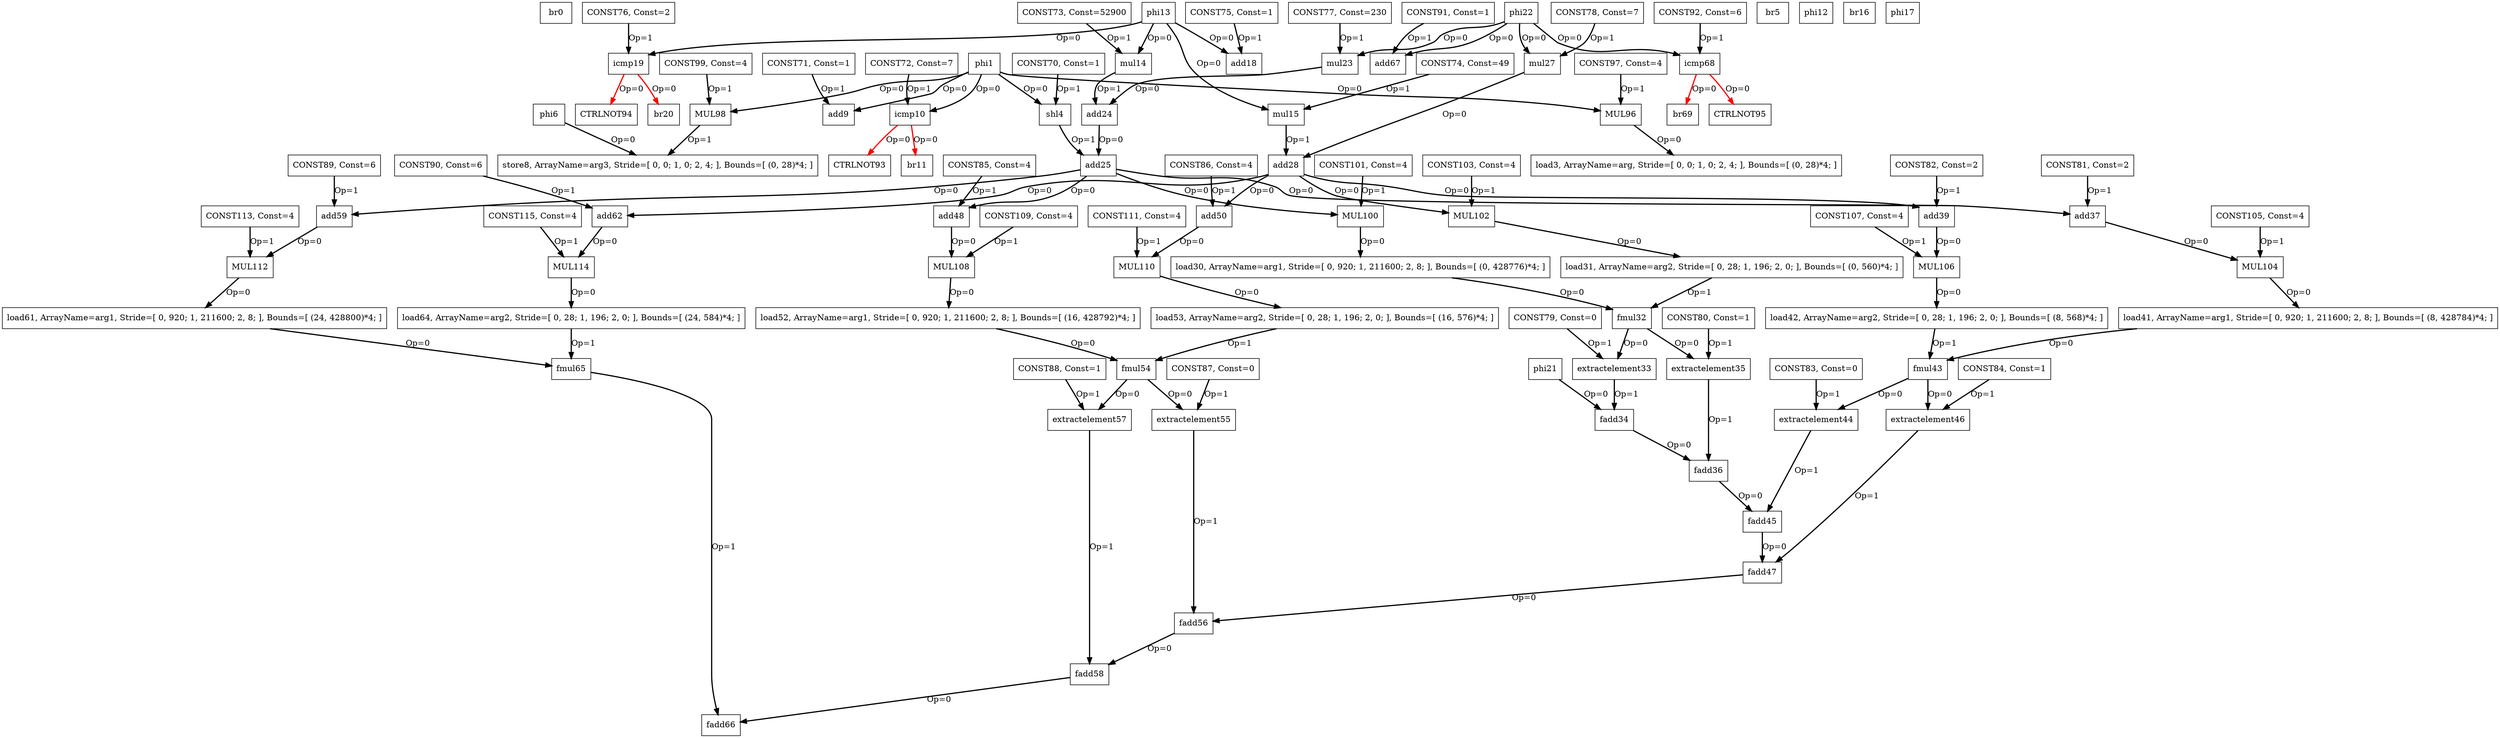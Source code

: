 Digraph G {
br0[label = "br0", shape = box, color = black];
phi1[label = "phi1", shape = box, color = black];
load3[label = "load3, ArrayName=arg, Stride=[ 0, 0; 1, 0; 2, 4; ], Bounds=[ (0, 28)*4; ]", shape = box, color = black];
shl4[label = "shl4", shape = box, color = black];
br5[label = "br5", shape = box, color = black];
phi6[label = "phi6", shape = box, color = black];
store8[label = "store8, ArrayName=arg3, Stride=[ 0, 0; 1, 0; 2, 4; ], Bounds=[ (0, 28)*4; ]", shape = box, color = black];
add9[label = "add9", shape = box, color = black];
icmp10[label = "icmp10", shape = box, color = black];
br11[label = "br11", shape = box, color = black];
phi12[label = "phi12", shape = box, color = black];
phi13[label = "phi13", shape = box, color = black];
mul14[label = "mul14", shape = box, color = black];
mul15[label = "mul15", shape = box, color = black];
br16[label = "br16", shape = box, color = black];
phi17[label = "phi17", shape = box, color = black];
add18[label = "add18", shape = box, color = black];
icmp19[label = "icmp19", shape = box, color = black];
br20[label = "br20", shape = box, color = black];
phi21[label = "phi21", shape = box, color = black];
phi22[label = "phi22", shape = box, color = black];
mul23[label = "mul23", shape = box, color = black];
add24[label = "add24", shape = box, color = black];
add25[label = "add25", shape = box, color = black];
mul27[label = "mul27", shape = box, color = black];
add28[label = "add28", shape = box, color = black];
load30[label = "load30, ArrayName=arg1, Stride=[ 0, 920; 1, 211600; 2, 8; ], Bounds=[ (0, 428776)*4; ]", shape = box, color = black];
load31[label = "load31, ArrayName=arg2, Stride=[ 0, 28; 1, 196; 2, 0; ], Bounds=[ (0, 560)*4; ]", shape = box, color = black];
fmul32[label = "fmul32", shape = box, color = black];
extractelement33[label = "extractelement33", shape = box, color = black];
fadd34[label = "fadd34", shape = box, color = black];
extractelement35[label = "extractelement35", shape = box, color = black];
fadd36[label = "fadd36", shape = box, color = black];
add37[label = "add37", shape = box, color = black];
add39[label = "add39", shape = box, color = black];
load41[label = "load41, ArrayName=arg1, Stride=[ 0, 920; 1, 211600; 2, 8; ], Bounds=[ (8, 428784)*4; ]", shape = box, color = black];
load42[label = "load42, ArrayName=arg2, Stride=[ 0, 28; 1, 196; 2, 0; ], Bounds=[ (8, 568)*4; ]", shape = box, color = black];
fmul43[label = "fmul43", shape = box, color = black];
extractelement44[label = "extractelement44", shape = box, color = black];
fadd45[label = "fadd45", shape = box, color = black];
extractelement46[label = "extractelement46", shape = box, color = black];
fadd47[label = "fadd47", shape = box, color = black];
add48[label = "add48", shape = box, color = black];
add50[label = "add50", shape = box, color = black];
load52[label = "load52, ArrayName=arg1, Stride=[ 0, 920; 1, 211600; 2, 8; ], Bounds=[ (16, 428792)*4; ]", shape = box, color = black];
load53[label = "load53, ArrayName=arg2, Stride=[ 0, 28; 1, 196; 2, 0; ], Bounds=[ (16, 576)*4; ]", shape = box, color = black];
fmul54[label = "fmul54", shape = box, color = black];
extractelement55[label = "extractelement55", shape = box, color = black];
fadd56[label = "fadd56", shape = box, color = black];
extractelement57[label = "extractelement57", shape = box, color = black];
fadd58[label = "fadd58", shape = box, color = black];
add59[label = "add59", shape = box, color = black];
load61[label = "load61, ArrayName=arg1, Stride=[ 0, 920; 1, 211600; 2, 8; ], Bounds=[ (24, 428800)*4; ]", shape = box, color = black];
add62[label = "add62", shape = box, color = black];
load64[label = "load64, ArrayName=arg2, Stride=[ 0, 28; 1, 196; 2, 0; ], Bounds=[ (24, 584)*4; ]", shape = box, color = black];
fmul65[label = "fmul65", shape = box, color = black];
fadd66[label = "fadd66", shape = box, color = black];
add67[label = "add67", shape = box, color = black];
icmp68[label = "icmp68", shape = box, color = black];
br69[label = "br69", shape = box, color = black];
CONST70[label = "CONST70, Const=1", shape = box, color = black];
CONST71[label = "CONST71, Const=1", shape = box, color = black];
CONST72[label = "CONST72, Const=7", shape = box, color = black];
CONST73[label = "CONST73, Const=52900", shape = box, color = black];
CONST74[label = "CONST74, Const=49", shape = box, color = black];
CONST75[label = "CONST75, Const=1", shape = box, color = black];
CONST76[label = "CONST76, Const=2", shape = box, color = black];
CONST77[label = "CONST77, Const=230", shape = box, color = black];
CONST78[label = "CONST78, Const=7", shape = box, color = black];
CONST79[label = "CONST79, Const=0", shape = box, color = black];
CONST80[label = "CONST80, Const=1", shape = box, color = black];
CONST81[label = "CONST81, Const=2", shape = box, color = black];
CONST82[label = "CONST82, Const=2", shape = box, color = black];
CONST83[label = "CONST83, Const=0", shape = box, color = black];
CONST84[label = "CONST84, Const=1", shape = box, color = black];
CONST85[label = "CONST85, Const=4", shape = box, color = black];
CONST86[label = "CONST86, Const=4", shape = box, color = black];
CONST87[label = "CONST87, Const=0", shape = box, color = black];
CONST88[label = "CONST88, Const=1", shape = box, color = black];
CONST89[label = "CONST89, Const=6", shape = box, color = black];
CONST90[label = "CONST90, Const=6", shape = box, color = black];
CONST91[label = "CONST91, Const=1", shape = box, color = black];
CONST92[label = "CONST92, Const=6", shape = box, color = black];
CTRLNOT93[label = "CTRLNOT93", shape = box, color = black];
CTRLNOT94[label = "CTRLNOT94", shape = box, color = black];
CTRLNOT95[label = "CTRLNOT95", shape = box, color = black];
MUL96[label = "MUL96", shape = box, color = black];
CONST97[label = "CONST97, Const=4", shape = box, color = black];
MUL98[label = "MUL98", shape = box, color = black];
CONST99[label = "CONST99, Const=4", shape = box, color = black];
MUL100[label = "MUL100", shape = box, color = black];
CONST101[label = "CONST101, Const=4", shape = box, color = black];
MUL102[label = "MUL102", shape = box, color = black];
CONST103[label = "CONST103, Const=4", shape = box, color = black];
MUL104[label = "MUL104", shape = box, color = black];
CONST105[label = "CONST105, Const=4", shape = box, color = black];
MUL106[label = "MUL106", shape = box, color = black];
CONST107[label = "CONST107, Const=4", shape = box, color = black];
MUL108[label = "MUL108", shape = box, color = black];
CONST109[label = "CONST109, Const=4", shape = box, color = black];
MUL110[label = "MUL110", shape = box, color = black];
CONST111[label = "CONST111, Const=4", shape = box, color = black];
MUL112[label = "MUL112", shape = box, color = black];
CONST113[label = "CONST113, Const=4", shape = box, color = black];
MUL114[label = "MUL114", shape = box, color = black];
CONST115[label = "CONST115, Const=4", shape = box, color = black];
phi1 -> icmp10[color = black, style = bold, label = "Op=0"];
phi1 -> add9[color = black, style = bold, label = "Op=0"];
phi1 -> shl4[color = black, style = bold, label = "Op=0"];
CONST70 -> shl4[color = black, style = bold, label = "Op=1"];
shl4 -> add25[color = black, style = bold, label = "Op=1"];
phi6 -> store8[color = black, style = bold, label = "Op=0"];
CONST71 -> add9[color = black, style = bold, label = "Op=1"];
CONST72 -> icmp10[color = black, style = bold, label = "Op=1"];
icmp10 -> br11[color = red, style = bold, label = "Op=0"];
phi13 -> icmp19[color = black, style = bold, label = "Op=0"];
phi13 -> add18[color = black, style = bold, label = "Op=0"];
phi13 -> mul15[color = black, style = bold, label = "Op=0"];
phi13 -> mul14[color = black, style = bold, label = "Op=0"];
CONST73 -> mul14[color = black, style = bold, label = "Op=1"];
mul14 -> add24[color = black, style = bold, label = "Op=1"];
CONST74 -> mul15[color = black, style = bold, label = "Op=1"];
mul15 -> add28[color = black, style = bold, label = "Op=1"];
CONST75 -> add18[color = black, style = bold, label = "Op=1"];
CONST76 -> icmp19[color = black, style = bold, label = "Op=1"];
icmp19 -> br20[color = red, style = bold, label = "Op=0"];
phi21 -> fadd34[color = black, style = bold, label = "Op=0"];
phi22 -> icmp68[color = black, style = bold, label = "Op=0"];
phi22 -> add67[color = black, style = bold, label = "Op=0"];
phi22 -> mul27[color = black, style = bold, label = "Op=0"];
phi22 -> mul23[color = black, style = bold, label = "Op=0"];
CONST77 -> mul23[color = black, style = bold, label = "Op=1"];
mul23 -> add24[color = black, style = bold, label = "Op=0"];
add24 -> add25[color = black, style = bold, label = "Op=0"];
add25 -> add59[color = black, style = bold, label = "Op=0"];
add25 -> add48[color = black, style = bold, label = "Op=0"];
add25 -> add37[color = black, style = bold, label = "Op=0"];
CONST78 -> mul27[color = black, style = bold, label = "Op=1"];
mul27 -> add28[color = black, style = bold, label = "Op=0"];
add28 -> add62[color = black, style = bold, label = "Op=0"];
add28 -> add50[color = black, style = bold, label = "Op=0"];
add28 -> add39[color = black, style = bold, label = "Op=0"];
load30 -> fmul32[color = black, style = bold, label = "Op=0"];
load31 -> fmul32[color = black, style = bold, label = "Op=1"];
fmul32 -> extractelement35[color = black, style = bold, label = "Op=0"];
fmul32 -> extractelement33[color = black, style = bold, label = "Op=0"];
CONST79 -> extractelement33[color = black, style = bold, label = "Op=1"];
extractelement33 -> fadd34[color = black, style = bold, label = "Op=1"];
fadd34 -> fadd36[color = black, style = bold, label = "Op=0"];
CONST80 -> extractelement35[color = black, style = bold, label = "Op=1"];
extractelement35 -> fadd36[color = black, style = bold, label = "Op=1"];
fadd36 -> fadd45[color = black, style = bold, label = "Op=0"];
CONST81 -> add37[color = black, style = bold, label = "Op=1"];
CONST82 -> add39[color = black, style = bold, label = "Op=1"];
load41 -> fmul43[color = black, style = bold, label = "Op=0"];
load42 -> fmul43[color = black, style = bold, label = "Op=1"];
fmul43 -> extractelement46[color = black, style = bold, label = "Op=0"];
fmul43 -> extractelement44[color = black, style = bold, label = "Op=0"];
CONST83 -> extractelement44[color = black, style = bold, label = "Op=1"];
extractelement44 -> fadd45[color = black, style = bold, label = "Op=1"];
fadd45 -> fadd47[color = black, style = bold, label = "Op=0"];
CONST84 -> extractelement46[color = black, style = bold, label = "Op=1"];
extractelement46 -> fadd47[color = black, style = bold, label = "Op=1"];
fadd47 -> fadd56[color = black, style = bold, label = "Op=0"];
CONST85 -> add48[color = black, style = bold, label = "Op=1"];
CONST86 -> add50[color = black, style = bold, label = "Op=1"];
load52 -> fmul54[color = black, style = bold, label = "Op=0"];
load53 -> fmul54[color = black, style = bold, label = "Op=1"];
fmul54 -> extractelement57[color = black, style = bold, label = "Op=0"];
fmul54 -> extractelement55[color = black, style = bold, label = "Op=0"];
CONST87 -> extractelement55[color = black, style = bold, label = "Op=1"];
extractelement55 -> fadd56[color = black, style = bold, label = "Op=1"];
fadd56 -> fadd58[color = black, style = bold, label = "Op=0"];
CONST88 -> extractelement57[color = black, style = bold, label = "Op=1"];
extractelement57 -> fadd58[color = black, style = bold, label = "Op=1"];
fadd58 -> fadd66[color = black, style = bold, label = "Op=0"];
CONST89 -> add59[color = black, style = bold, label = "Op=1"];
load61 -> fmul65[color = black, style = bold, label = "Op=0"];
CONST90 -> add62[color = black, style = bold, label = "Op=1"];
load64 -> fmul65[color = black, style = bold, label = "Op=1"];
fmul65 -> fadd66[color = black, style = bold, label = "Op=1"];
CONST91 -> add67[color = black, style = bold, label = "Op=1"];
CONST92 -> icmp68[color = black, style = bold, label = "Op=1"];
icmp68 -> br69[color = red, style = bold, label = "Op=0"];
icmp10 -> CTRLNOT93[color = red, style = bold, label = "Op=0"];
icmp19 -> CTRLNOT94[color = red, style = bold, label = "Op=0"];
icmp68 -> CTRLNOT95[color = red, style = bold, label = "Op=0"];
phi1 -> MUL96[color = black, style = bold, label = "Op=0"];
CONST97 -> MUL96[color = black, style = bold, label = "Op=1"];
MUL96 -> load3[color = black, style = bold, label = "Op=0"];
phi1 -> MUL98[color = black, style = bold, label = "Op=0"];
CONST99 -> MUL98[color = black, style = bold, label = "Op=1"];
MUL98 -> store8[color = black, style = bold, label = "Op=1"];
add25 -> MUL100[color = black, style = bold, label = "Op=0"];
CONST101 -> MUL100[color = black, style = bold, label = "Op=1"];
MUL100 -> load30[color = black, style = bold, label = "Op=0"];
add28 -> MUL102[color = black, style = bold, label = "Op=0"];
CONST103 -> MUL102[color = black, style = bold, label = "Op=1"];
MUL102 -> load31[color = black, style = bold, label = "Op=0"];
add37 -> MUL104[color = black, style = bold, label = "Op=0"];
CONST105 -> MUL104[color = black, style = bold, label = "Op=1"];
MUL104 -> load41[color = black, style = bold, label = "Op=0"];
add39 -> MUL106[color = black, style = bold, label = "Op=0"];
CONST107 -> MUL106[color = black, style = bold, label = "Op=1"];
MUL106 -> load42[color = black, style = bold, label = "Op=0"];
add48 -> MUL108[color = black, style = bold, label = "Op=0"];
CONST109 -> MUL108[color = black, style = bold, label = "Op=1"];
MUL108 -> load52[color = black, style = bold, label = "Op=0"];
add50 -> MUL110[color = black, style = bold, label = "Op=0"];
CONST111 -> MUL110[color = black, style = bold, label = "Op=1"];
MUL110 -> load53[color = black, style = bold, label = "Op=0"];
add59 -> MUL112[color = black, style = bold, label = "Op=0"];
CONST113 -> MUL112[color = black, style = bold, label = "Op=1"];
MUL112 -> load61[color = black, style = bold, label = "Op=0"];
add62 -> MUL114[color = black, style = bold, label = "Op=0"];
CONST115 -> MUL114[color = black, style = bold, label = "Op=1"];
MUL114 -> load64[color = black, style = bold, label = "Op=0"];
}
